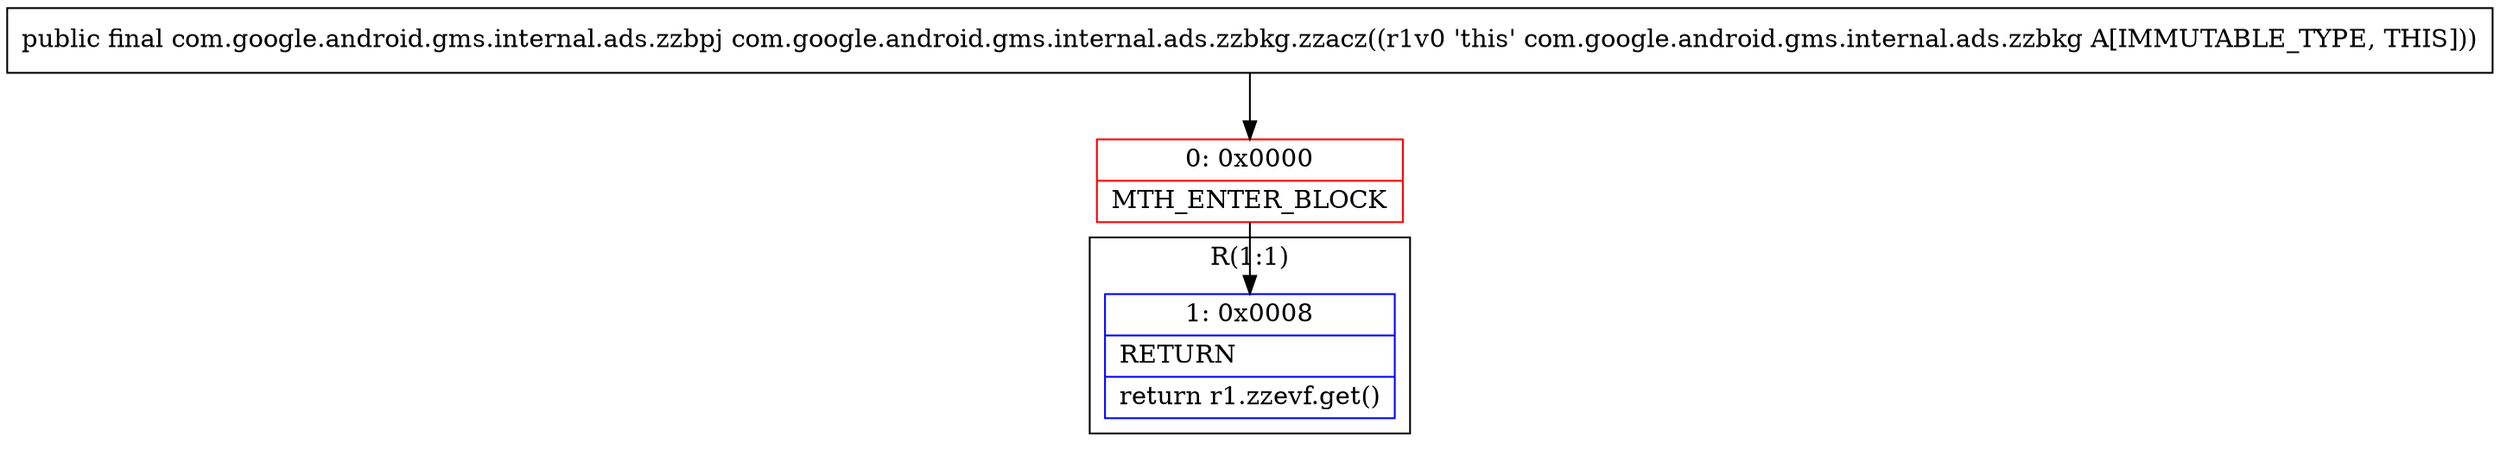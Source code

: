 digraph "CFG forcom.google.android.gms.internal.ads.zzbkg.zzacz()Lcom\/google\/android\/gms\/internal\/ads\/zzbpj;" {
subgraph cluster_Region_178348357 {
label = "R(1:1)";
node [shape=record,color=blue];
Node_1 [shape=record,label="{1\:\ 0x0008|RETURN\l|return r1.zzevf.get()\l}"];
}
Node_0 [shape=record,color=red,label="{0\:\ 0x0000|MTH_ENTER_BLOCK\l}"];
MethodNode[shape=record,label="{public final com.google.android.gms.internal.ads.zzbpj com.google.android.gms.internal.ads.zzbkg.zzacz((r1v0 'this' com.google.android.gms.internal.ads.zzbkg A[IMMUTABLE_TYPE, THIS])) }"];
MethodNode -> Node_0;
Node_0 -> Node_1;
}


